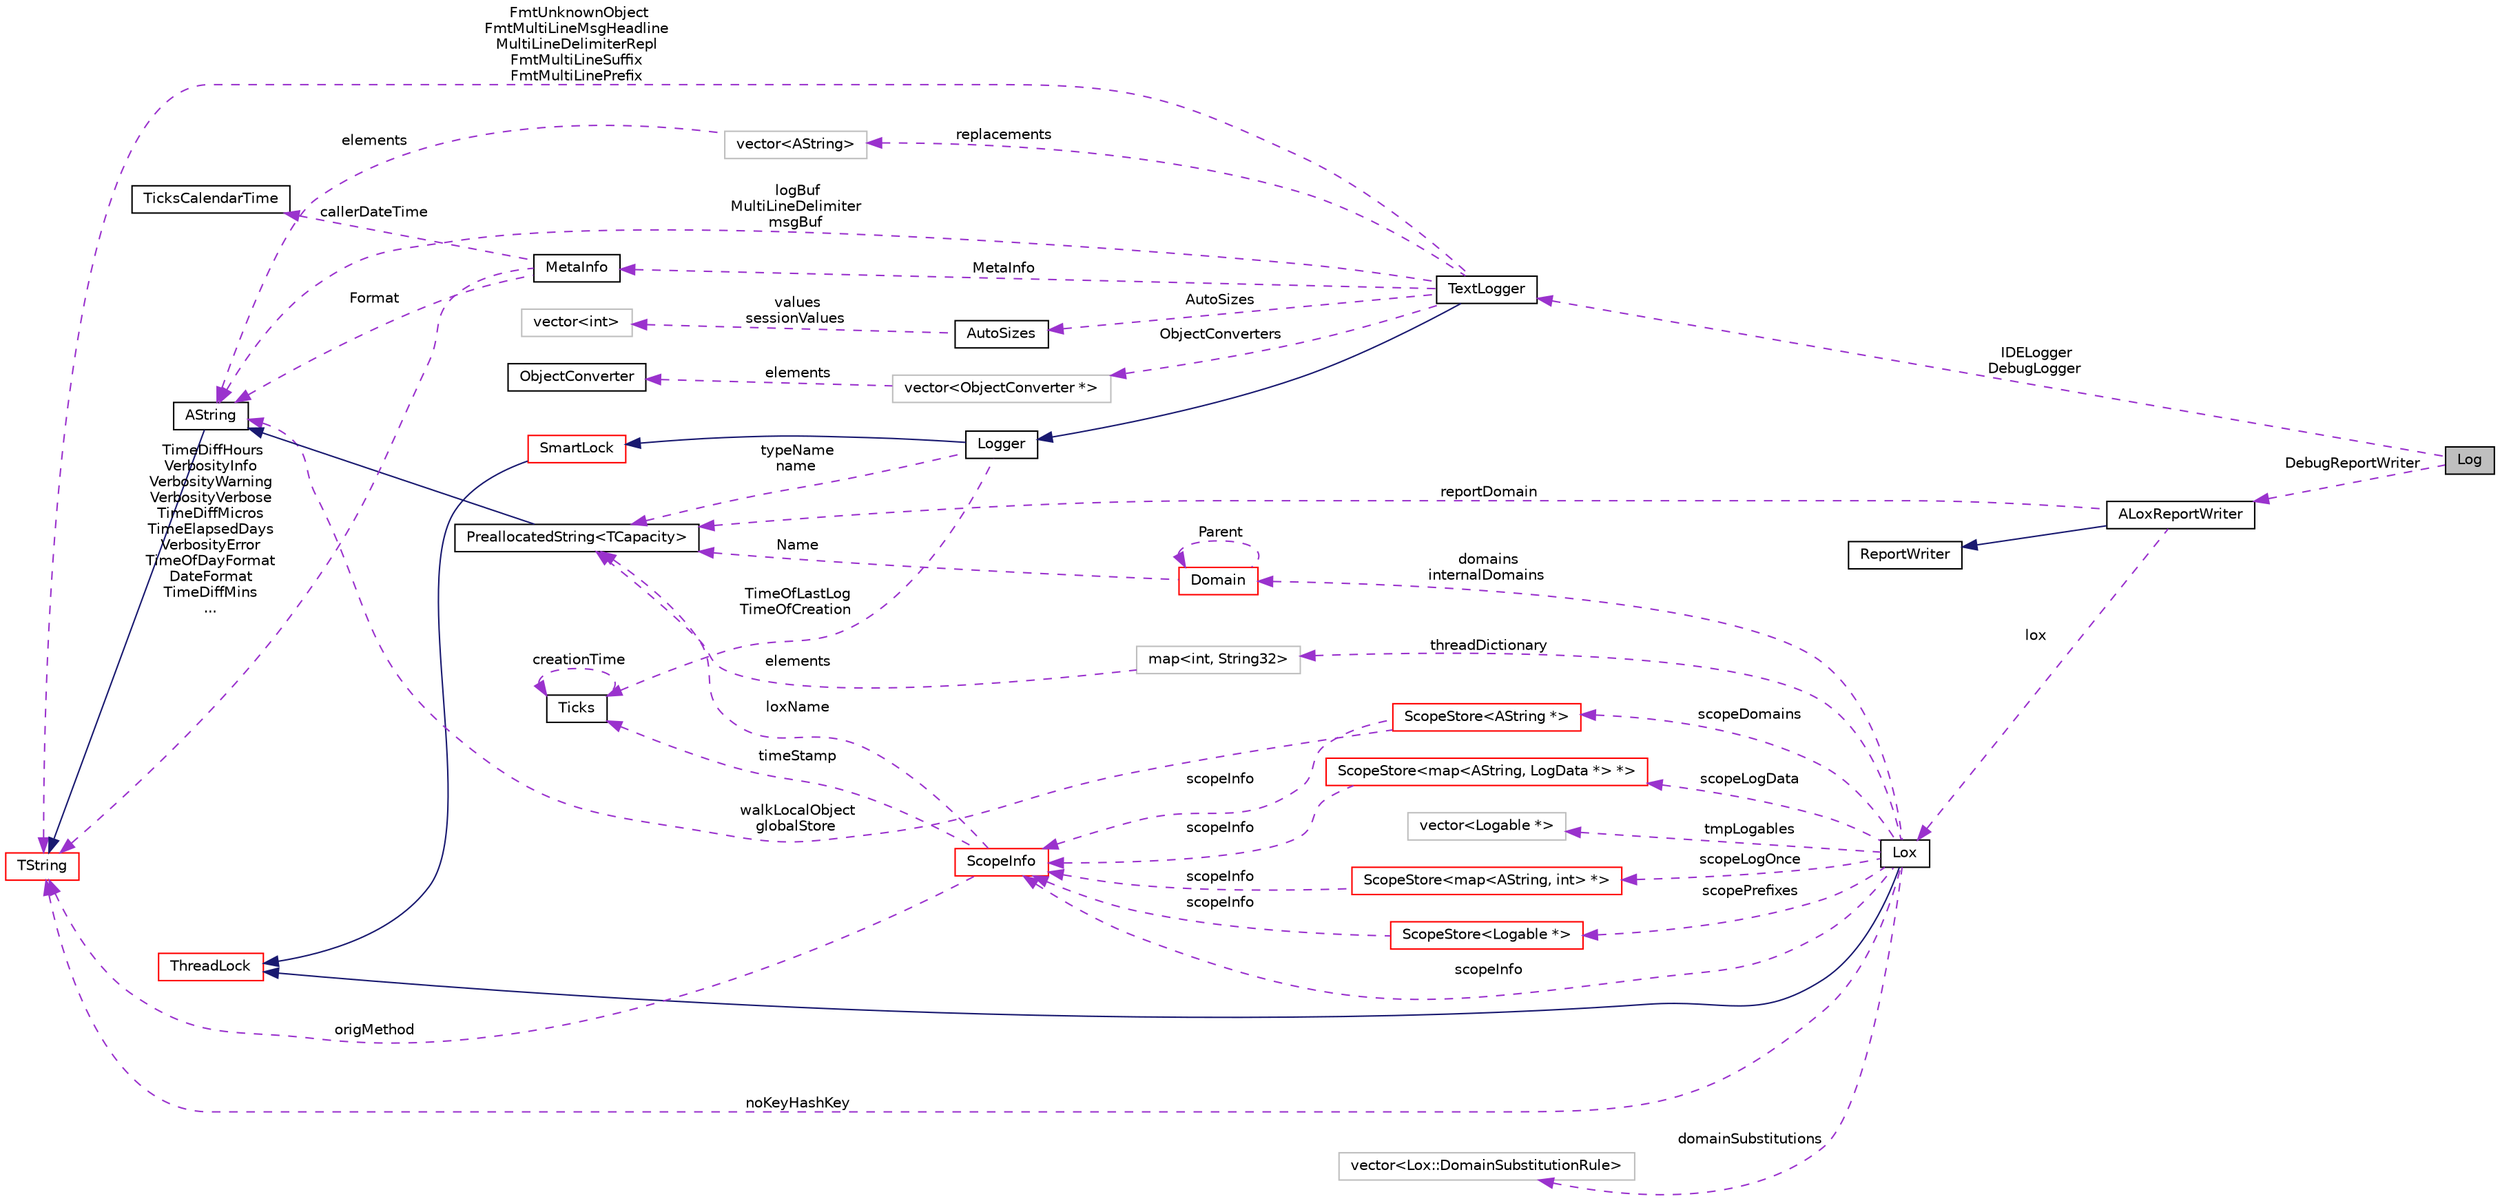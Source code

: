 digraph "Log"
{
  edge [fontname="Helvetica",fontsize="10",labelfontname="Helvetica",labelfontsize="10"];
  node [fontname="Helvetica",fontsize="10",shape=record];
  rankdir="LR";
  Node1 [label="Log",height=0.2,width=0.4,color="black", fillcolor="grey75", style="filled", fontcolor="black"];
  Node11 [label="vector\<int\>",height=0.2,width=0.4,color="grey75", fillcolor="white", style="filled"];
  Node12 [label="vector\<AString\>",height=0.2,width=0.4,color="grey75", fillcolor="white", style="filled"];
  Node15 [label="vector\<ObjectConverter *\>",height=0.2,width=0.4,color="grey75", fillcolor="white", style="filled"];
  Node22 [label="ScopeStore\<map\<AString, LogData *\> *\>",height=0.2,width=0.4,color="red", fillcolor="white", style="filled",URL="$classaworx_1_1lox_1_1core_1_1ScopeStore.html"];
  Node23 [label="vector\<Logable *\>",height=0.2,width=0.4,color="grey75", fillcolor="white", style="filled"];
  Node24 [label="ScopeStore\<AString *\>",height=0.2,width=0.4,color="red", fillcolor="white", style="filled",URL="$classaworx_1_1lox_1_1core_1_1ScopeStore.html"];
  Node25 [label="map\<int, String32\>",height=0.2,width=0.4,color="grey75", fillcolor="white", style="filled"];
  Node26 [label="vector\<Lox::DomainSubstitutionRule\>",height=0.2,width=0.4,color="grey75", fillcolor="white", style="filled"];
  Node27 [label="ScopeStore\<map\<AString, int\> *\>",height=0.2,width=0.4,color="red", fillcolor="white", style="filled",URL="$classaworx_1_1lox_1_1core_1_1ScopeStore.html"];
  Node28 [label="ScopeStore\<Logable *\>",height=0.2,width=0.4,color="red", fillcolor="white", style="filled",URL="$classaworx_1_1lox_1_1core_1_1ScopeStore.html"];
  Node7 [label="PreallocatedString\<TCapacity\>",height=0.2,width=0.4,color="black", fillcolor="white", style="filled",URL="$classaworx_1_1lib_1_1strings_1_1PreallocatedString.html"];
  Node2 -> Node1 [dir="back",color="darkorchid3",fontsize="10",style="dashed",label=" IDELogger\nDebugLogger" ,fontname="Helvetica"];
  Node3 -> Node2 [dir="back",color="midnightblue",fontsize="10",style="solid",fontname="Helvetica"];
  Node4 -> Node3 [dir="back",color="midnightblue",fontsize="10",style="solid",fontname="Helvetica"];
  Node5 -> Node4 [dir="back",color="midnightblue",fontsize="10",style="solid",fontname="Helvetica"];
  Node5 -> Node20 [dir="back",color="midnightblue",fontsize="10",style="solid",fontname="Helvetica"];
  Node6 -> Node3 [dir="back",color="darkorchid3",fontsize="10",style="dashed",label=" TimeOfLastLog\nTimeOfCreation" ,fontname="Helvetica"];
  Node6 -> Node6 [dir="back",color="darkorchid3",fontsize="10",style="dashed",label=" creationTime" ,fontname="Helvetica"];
  Node6 -> Node21 [dir="back",color="darkorchid3",fontsize="10",style="dashed",label=" timeStamp" ,fontname="Helvetica"];
  Node7 -> Node3 [dir="back",color="darkorchid3",fontsize="10",style="dashed",label=" typeName\nname" ,fontname="Helvetica"];
  Node7 -> Node17 [dir="back",color="darkorchid3",fontsize="10",style="dashed",label=" reportDomain" ,fontname="Helvetica"];
  Node7 -> Node21 [dir="back",color="darkorchid3",fontsize="10",style="dashed",label=" loxName" ,fontname="Helvetica"];
  Node7 -> Node25 [dir="back",color="darkorchid3",fontsize="10",style="dashed",label=" elements" ,fontname="Helvetica"];
  Node7 -> Node29 [dir="back",color="darkorchid3",fontsize="10",style="dashed",label=" Name" ,fontname="Helvetica"];
  Node8 -> Node2 [dir="back",color="darkorchid3",fontsize="10",style="dashed",label=" logBuf\nMultiLineDelimiter\nmsgBuf" ,fontname="Helvetica"];
  Node8 -> Node7 [dir="back",color="midnightblue",fontsize="10",style="solid",fontname="Helvetica"];
  Node8 -> Node12 [dir="back",color="darkorchid3",fontsize="10",style="dashed",label=" elements" ,fontname="Helvetica"];
  Node8 -> Node13 [dir="back",color="darkorchid3",fontsize="10",style="dashed",label=" Format" ,fontname="Helvetica"];
  Node8 -> Node24 [dir="back",color="darkorchid3",fontsize="10",style="dashed",label=" walkLocalObject\nglobalStore" ,fontname="Helvetica"];
  Node9 -> Node2 [dir="back",color="darkorchid3",fontsize="10",style="dashed",label=" FmtUnknownObject\nFmtMultiLineMsgHeadline\nMultiLineDelimiterRepl\nFmtMultiLineSuffix\nFmtMultiLinePrefix" ,fontname="Helvetica"];
  Node9 -> Node8 [dir="back",color="midnightblue",fontsize="10",style="solid",fontname="Helvetica"];
  Node9 -> Node13 [dir="back",color="darkorchid3",fontsize="10",style="dashed",label=" TimeDiffHours\nVerbosityInfo\nVerbosityWarning\nVerbosityVerbose\nTimeDiffMicros\nTimeElapsedDays\nVerbosityError\nTimeOfDayFormat\nDateFormat\nTimeDiffMins\n..." ,fontname="Helvetica"];
  Node9 -> Node20 [dir="back",color="darkorchid3",fontsize="10",style="dashed",label=" noKeyHashKey" ,fontname="Helvetica"];
  Node9 -> Node21 [dir="back",color="darkorchid3",fontsize="10",style="dashed",label=" origMethod" ,fontname="Helvetica"];
  Node10 -> Node2 [dir="back",color="darkorchid3",fontsize="10",style="dashed",label=" AutoSizes" ,fontname="Helvetica"];
  Node11 -> Node10 [dir="back",color="darkorchid3",fontsize="10",style="dashed",label=" values\nsessionValues" ,fontname="Helvetica"];
  Node12 -> Node2 [dir="back",color="darkorchid3",fontsize="10",style="dashed",label=" replacements" ,fontname="Helvetica"];
  Node13 -> Node2 [dir="back",color="darkorchid3",fontsize="10",style="dashed",label=" MetaInfo" ,fontname="Helvetica"];
  Node14 -> Node13 [dir="back",color="darkorchid3",fontsize="10",style="dashed",label=" callerDateTime" ,fontname="Helvetica"];
  Node15 -> Node2 [dir="back",color="darkorchid3",fontsize="10",style="dashed",label=" ObjectConverters" ,fontname="Helvetica"];
  Node16 -> Node15 [dir="back",color="darkorchid3",fontsize="10",style="dashed",label=" elements" ,fontname="Helvetica"];
  Node17 -> Node1 [dir="back",color="darkorchid3",fontsize="10",style="dashed",label=" DebugReportWriter" ,fontname="Helvetica"];
  Node18 -> Node17 [dir="back",color="midnightblue",fontsize="10",style="solid",fontname="Helvetica"];
  Node20 -> Node17 [dir="back",color="darkorchid3",fontsize="10",style="dashed",label=" lox" ,fontname="Helvetica"];
  Node21 -> Node20 [dir="back",color="darkorchid3",fontsize="10",style="dashed",label=" scopeInfo" ,fontname="Helvetica"];
  Node21 -> Node22 [dir="back",color="darkorchid3",fontsize="10",style="dashed",label=" scopeInfo" ,fontname="Helvetica"];
  Node21 -> Node24 [dir="back",color="darkorchid3",fontsize="10",style="dashed",label=" scopeInfo" ,fontname="Helvetica"];
  Node21 -> Node27 [dir="back",color="darkorchid3",fontsize="10",style="dashed",label=" scopeInfo" ,fontname="Helvetica"];
  Node21 -> Node28 [dir="back",color="darkorchid3",fontsize="10",style="dashed",label=" scopeInfo" ,fontname="Helvetica"];
  Node22 -> Node20 [dir="back",color="darkorchid3",fontsize="10",style="dashed",label=" scopeLogData" ,fontname="Helvetica"];
  Node23 -> Node20 [dir="back",color="darkorchid3",fontsize="10",style="dashed",label=" tmpLogables" ,fontname="Helvetica"];
  Node24 -> Node20 [dir="back",color="darkorchid3",fontsize="10",style="dashed",label=" scopeDomains" ,fontname="Helvetica"];
  Node25 -> Node20 [dir="back",color="darkorchid3",fontsize="10",style="dashed",label=" threadDictionary" ,fontname="Helvetica"];
  Node26 -> Node20 [dir="back",color="darkorchid3",fontsize="10",style="dashed",label=" domainSubstitutions" ,fontname="Helvetica"];
  Node27 -> Node20 [dir="back",color="darkorchid3",fontsize="10",style="dashed",label=" scopeLogOnce" ,fontname="Helvetica"];
  Node28 -> Node20 [dir="back",color="darkorchid3",fontsize="10",style="dashed",label=" scopePrefixes" ,fontname="Helvetica"];
  Node29 -> Node20 [dir="back",color="darkorchid3",fontsize="10",style="dashed",label=" domains\ninternalDomains" ,fontname="Helvetica"];
  Node29 -> Node29 [dir="back",color="darkorchid3",fontsize="10",style="dashed",label=" Parent" ,fontname="Helvetica"];
  Node2 [label="TextLogger",height=0.2,width=0.4,color="black", fillcolor="white", style="filled",URL="$classaworx_1_1lox_1_1core_1_1textlogger_1_1TextLogger.html"];
  Node3 [label="Logger",height=0.2,width=0.4,color="black", fillcolor="white", style="filled",URL="$classaworx_1_1lox_1_1core_1_1Logger.html"];
  Node4 [label="SmartLock",height=0.2,width=0.4,color="red", fillcolor="white", style="filled",URL="$classaworx_1_1lib_1_1threads_1_1SmartLock.html"];
  Node5 [label="ThreadLock",height=0.2,width=0.4,color="red", fillcolor="white", style="filled",URL="$classaworx_1_1lib_1_1threads_1_1ThreadLock.html"];
  Node6 [label="Ticks",height=0.2,width=0.4,color="black", fillcolor="white", style="filled",URL="$classaworx_1_1lib_1_1time_1_1Ticks.html"];
  Node8 [label="AString",height=0.2,width=0.4,color="black", fillcolor="white", style="filled",URL="$classaworx_1_1lib_1_1strings_1_1AString.html"];
  Node9 [label="TString",height=0.2,width=0.4,color="red", fillcolor="white", style="filled",URL="$classaworx_1_1lib_1_1strings_1_1TString.html"];
  Node10 [label="AutoSizes",height=0.2,width=0.4,color="black", fillcolor="white", style="filled",URL="$classaworx_1_1lox_1_1core_1_1textlogger_1_1AutoSizes.html"];
  Node13 [label="MetaInfo",height=0.2,width=0.4,color="black", fillcolor="white", style="filled",URL="$classaworx_1_1lox_1_1core_1_1textlogger_1_1MetaInfo.html"];
  Node14 [label="TicksCalendarTime",height=0.2,width=0.4,color="black", fillcolor="white", style="filled",URL="$classaworx_1_1lib_1_1time_1_1TicksCalendarTime.html"];
  Node16 [label="ObjectConverter",height=0.2,width=0.4,color="black", fillcolor="white", style="filled",URL="$classaworx_1_1lox_1_1core_1_1textlogger_1_1ObjectConverter.html"];
  Node17 [label="ALoxReportWriter",height=0.2,width=0.4,color="black", fillcolor="white", style="filled",URL="$classaworx_1_1lox_1_1ALoxReportWriter.html"];
  Node18 [label="ReportWriter",height=0.2,width=0.4,color="black", fillcolor="white", style="filled",URL="$classaworx_1_1lib_1_1ReportWriter.html"];
  Node20 [label="Lox",height=0.2,width=0.4,color="black", fillcolor="white", style="filled",URL="$classaworx_1_1lox_1_1Lox.html"];
  Node21 [label="ScopeInfo",height=0.2,width=0.4,color="red", fillcolor="white", style="filled",URL="$classaworx_1_1lox_1_1core_1_1ScopeInfo.html"];
  Node29 [label="Domain",height=0.2,width=0.4,color="red", fillcolor="white", style="filled",URL="$classaworx_1_1lox_1_1core_1_1Domain.html"];
}

